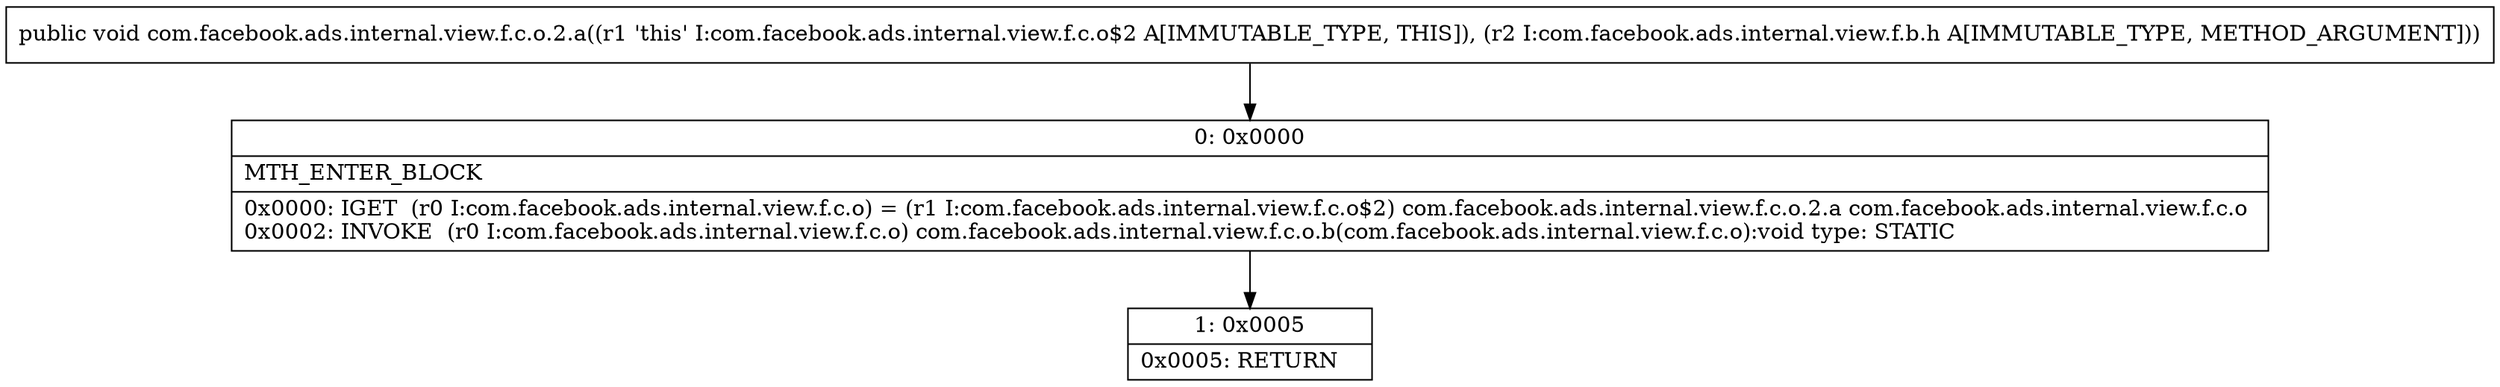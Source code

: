 digraph "CFG forcom.facebook.ads.internal.view.f.c.o.2.a(Lcom\/facebook\/ads\/internal\/view\/f\/b\/h;)V" {
Node_0 [shape=record,label="{0\:\ 0x0000|MTH_ENTER_BLOCK\l|0x0000: IGET  (r0 I:com.facebook.ads.internal.view.f.c.o) = (r1 I:com.facebook.ads.internal.view.f.c.o$2) com.facebook.ads.internal.view.f.c.o.2.a com.facebook.ads.internal.view.f.c.o \l0x0002: INVOKE  (r0 I:com.facebook.ads.internal.view.f.c.o) com.facebook.ads.internal.view.f.c.o.b(com.facebook.ads.internal.view.f.c.o):void type: STATIC \l}"];
Node_1 [shape=record,label="{1\:\ 0x0005|0x0005: RETURN   \l}"];
MethodNode[shape=record,label="{public void com.facebook.ads.internal.view.f.c.o.2.a((r1 'this' I:com.facebook.ads.internal.view.f.c.o$2 A[IMMUTABLE_TYPE, THIS]), (r2 I:com.facebook.ads.internal.view.f.b.h A[IMMUTABLE_TYPE, METHOD_ARGUMENT])) }"];
MethodNode -> Node_0;
Node_0 -> Node_1;
}

